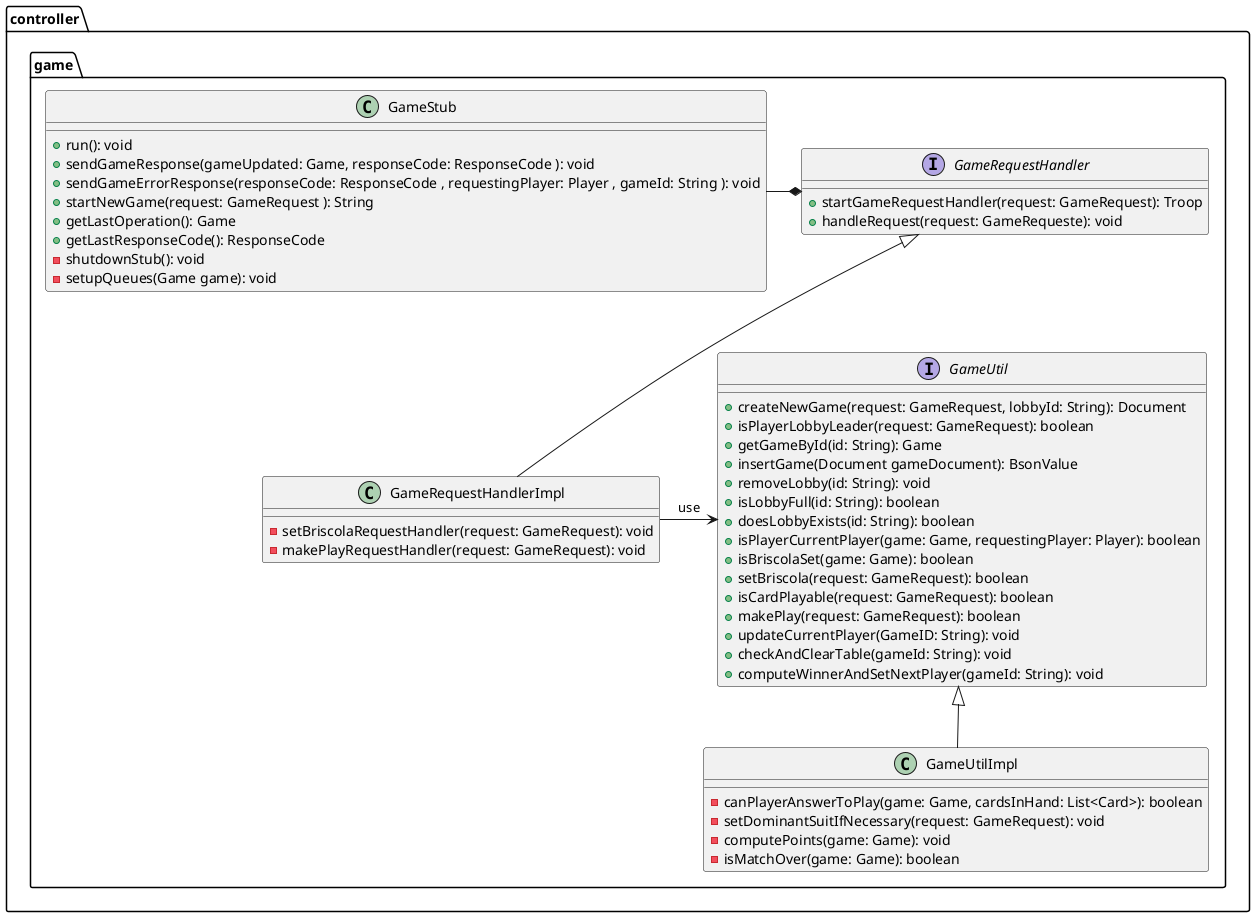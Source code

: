 @startuml

package controller.game {

interface GameRequestHandler {
+startGameRequestHandler(request: GameRequest): Troop
+handleRequest(request: GameRequeste): void
}

class GameRequestHandlerImpl {
- setBriscolaRequestHandler(request: GameRequest): void
- makePlayRequestHandler(request: GameRequest): void
}

interface GameUtil {
    + createNewGame(request: GameRequest, lobbyId: String): Document
    + isPlayerLobbyLeader(request: GameRequest): boolean
    + getGameById(id: String): Game
    + insertGame(Document gameDocument): BsonValue
    + removeLobby(id: String): void
    + isLobbyFull(id: String): boolean
    + doesLobbyExists(id: String): boolean
    + isPlayerCurrentPlayer(game: Game, requestingPlayer: Player): boolean
    + isBriscolaSet(game: Game): boolean
    + setBriscola(request: GameRequest): boolean
    + isCardPlayable(request: GameRequest): boolean
    + makePlay(request: GameRequest): boolean
    + updateCurrentPlayer(GameID: String): void
    + checkAndClearTable(gameId: String): void
    + computeWinnerAndSetNextPlayer(gameId: String): void
}

class GameUtilImpl {
 - canPlayerAnswerToPlay(game: Game, cardsInHand: List<Card>): boolean
 - setDominantSuitIfNecessary(request: GameRequest): void
 - computePoints(game: Game): void
 - isMatchOver(game: Game): boolean

}

class GameStub {
+ run(): void
+ sendGameResponse(gameUpdated: Game, responseCode: ResponseCode ): void
+ sendGameErrorResponse(responseCode: ResponseCode , requestingPlayer: Player , gameId: String ): void
+ startNewGame(request: GameRequest ): String
+ getLastOperation(): Game
+ getLastResponseCode(): ResponseCode
- shutdownStub(): void
- setupQueues(Game game): void

}

}

GameRequestHandler <|-down- GameRequestHandlerImpl
GameUtil <|-down- GameUtilImpl
GameUtil <--left- GameRequestHandlerImpl : use
GameRequestHandler *--left- GameStub

@enduml
